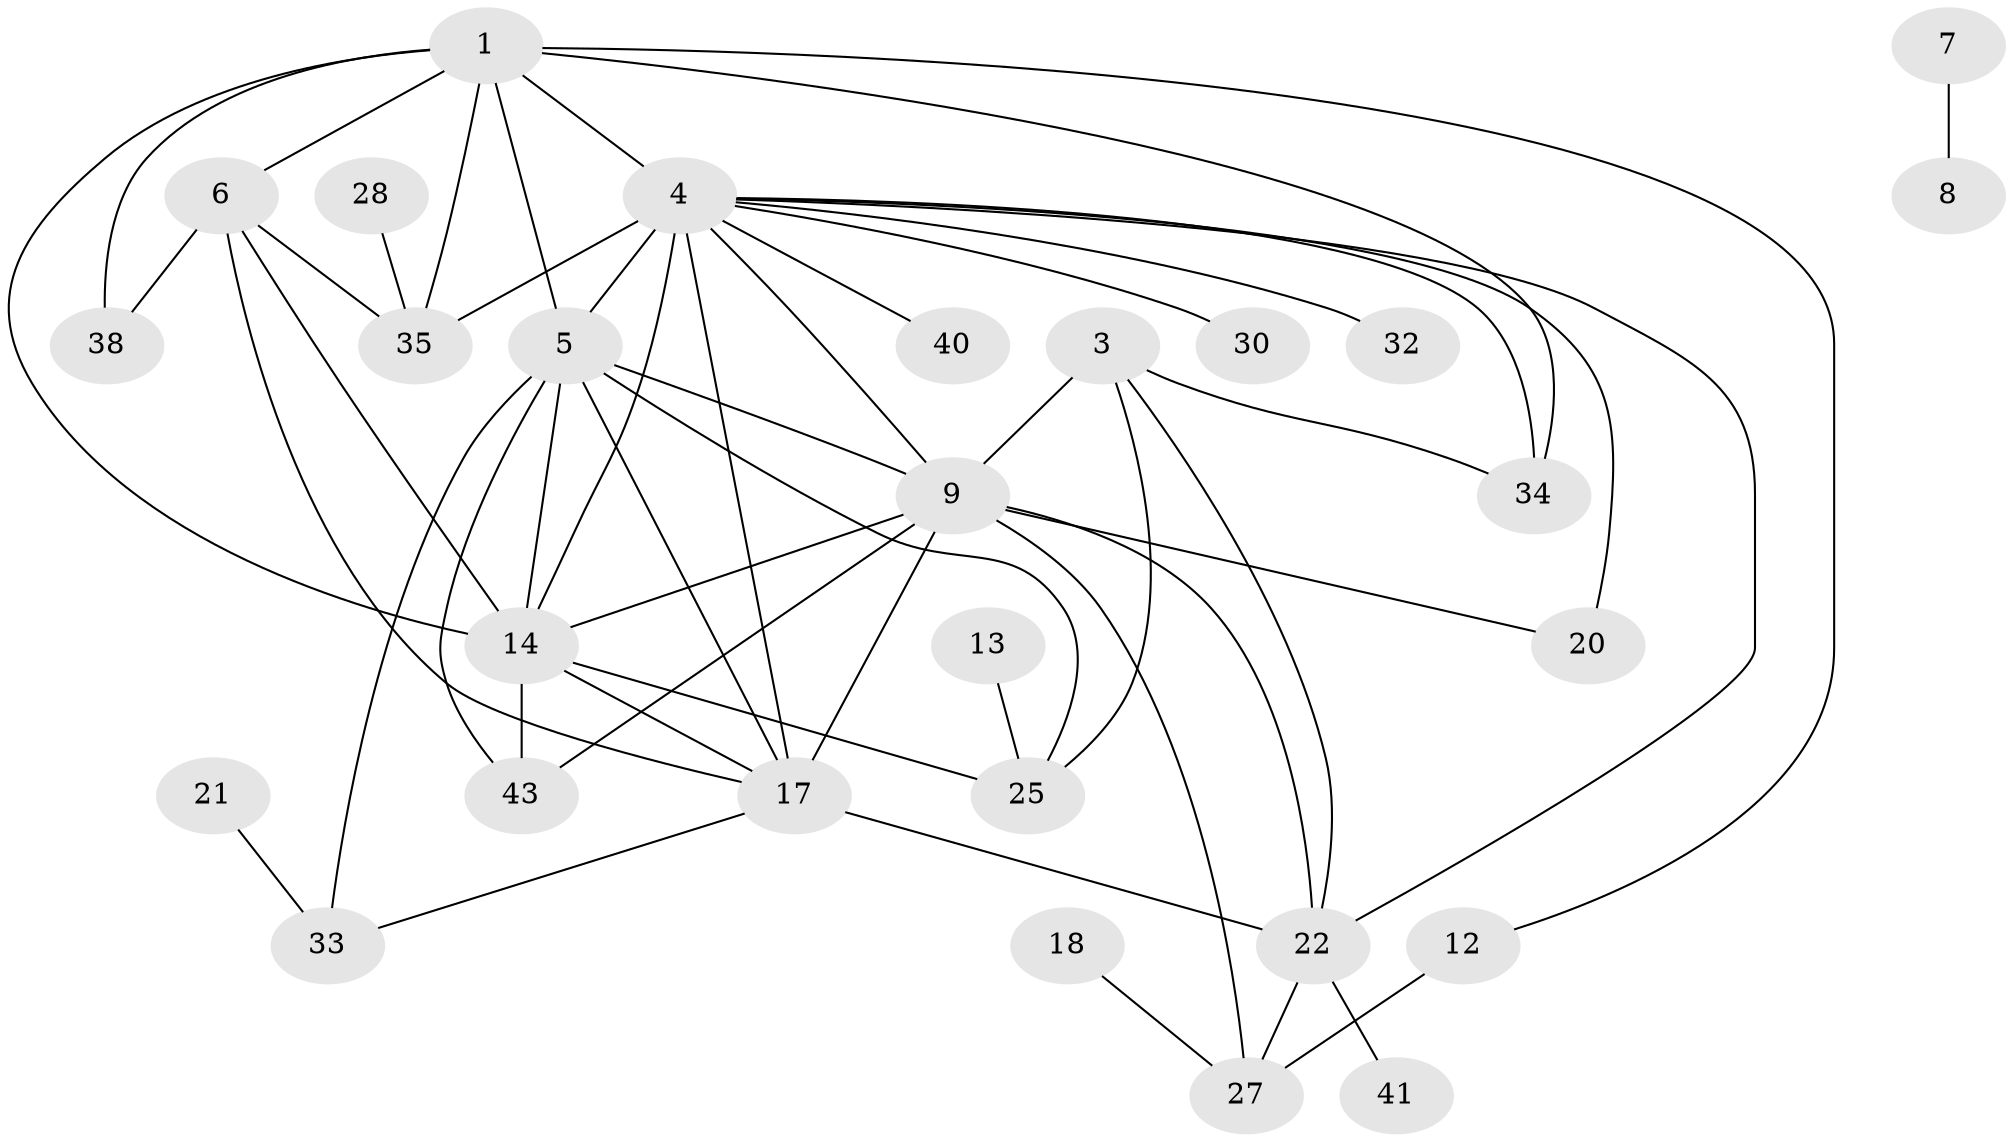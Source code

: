 // original degree distribution, {5: 0.07746478873239436, 4: 0.13380281690140844, 0: 0.09154929577464789, 2: 0.23943661971830985, 3: 0.21830985915492956, 1: 0.19718309859154928, 7: 0.028169014084507043, 8: 0.007042253521126761, 6: 0.007042253521126761}
// Generated by graph-tools (version 1.1) at 2025/48/03/04/25 22:48:20]
// undirected, 28 vertices, 52 edges
graph export_dot {
  node [color=gray90,style=filled];
  1;
  3;
  4;
  5;
  6;
  7;
  8;
  9;
  12;
  13;
  14;
  17;
  18;
  20;
  21;
  22;
  25;
  27;
  28;
  30;
  32;
  33;
  34;
  35;
  38;
  40;
  41;
  43;
  1 -- 4 [weight=2.0];
  1 -- 5 [weight=2.0];
  1 -- 6 [weight=1.0];
  1 -- 12 [weight=1.0];
  1 -- 14 [weight=4.0];
  1 -- 34 [weight=1.0];
  1 -- 35 [weight=1.0];
  1 -- 38 [weight=1.0];
  3 -- 9 [weight=1.0];
  3 -- 22 [weight=1.0];
  3 -- 25 [weight=1.0];
  3 -- 34 [weight=1.0];
  4 -- 5 [weight=5.0];
  4 -- 9 [weight=2.0];
  4 -- 14 [weight=9.0];
  4 -- 17 [weight=1.0];
  4 -- 20 [weight=1.0];
  4 -- 22 [weight=2.0];
  4 -- 30 [weight=2.0];
  4 -- 32 [weight=1.0];
  4 -- 34 [weight=1.0];
  4 -- 35 [weight=1.0];
  4 -- 40 [weight=1.0];
  5 -- 9 [weight=2.0];
  5 -- 14 [weight=2.0];
  5 -- 17 [weight=2.0];
  5 -- 25 [weight=1.0];
  5 -- 33 [weight=1.0];
  5 -- 43 [weight=1.0];
  6 -- 14 [weight=1.0];
  6 -- 17 [weight=1.0];
  6 -- 35 [weight=2.0];
  6 -- 38 [weight=1.0];
  7 -- 8 [weight=1.0];
  9 -- 14 [weight=1.0];
  9 -- 17 [weight=5.0];
  9 -- 20 [weight=1.0];
  9 -- 22 [weight=1.0];
  9 -- 27 [weight=1.0];
  9 -- 43 [weight=1.0];
  12 -- 27 [weight=2.0];
  13 -- 25 [weight=1.0];
  14 -- 17 [weight=2.0];
  14 -- 25 [weight=1.0];
  14 -- 43 [weight=1.0];
  17 -- 22 [weight=1.0];
  17 -- 33 [weight=1.0];
  18 -- 27 [weight=1.0];
  21 -- 33 [weight=1.0];
  22 -- 27 [weight=1.0];
  22 -- 41 [weight=1.0];
  28 -- 35 [weight=1.0];
}
